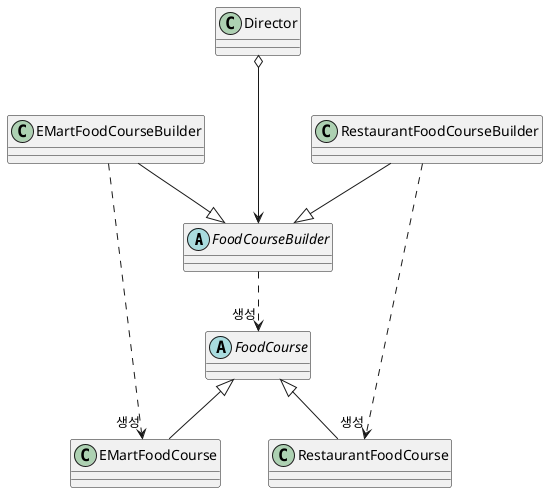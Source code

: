 @startuml
'https://plantuml.com/class-diagram

abstract FoodCourseBuilder
abstract FoodCourse

EMartFoodCourse -up-|> FoodCourse
RestaurantFoodCourse -up-|> FoodCourse

EMartFoodCourseBuilder -down-|> FoodCourseBuilder
RestaurantFoodCourseBuilder -down-|> FoodCourseBuilder

FoodCourseBuilder ..>"생성" FoodCourse
EMartFoodCourseBuilder .down.>"생성" EMartFoodCourse
RestaurantFoodCourseBuilder .down.>"생성" RestaurantFoodCourse

Director o---> FoodCourseBuilder

@enduml